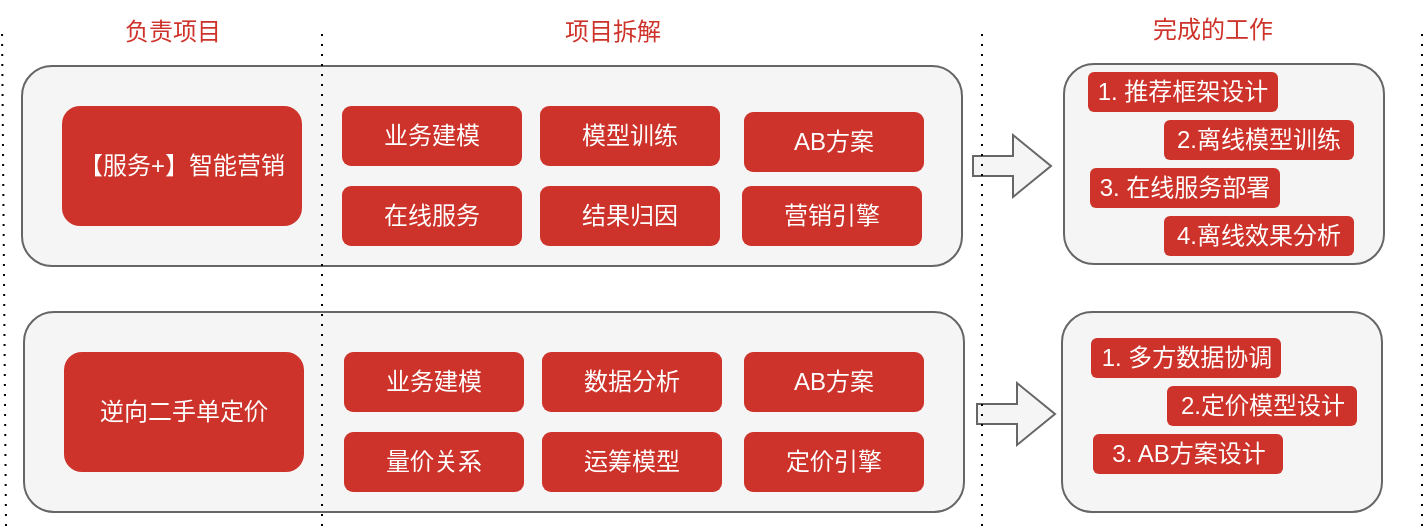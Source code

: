 <mxfile version="20.0.4" type="github">
  <diagram id="CmjZ321qXh3RZILmZCXj" name="第 1 页">
    <mxGraphModel dx="810" dy="453" grid="1" gridSize="10" guides="1" tooltips="1" connect="1" arrows="1" fold="1" page="1" pageScale="1" pageWidth="827" pageHeight="1169" math="0" shadow="0">
      <root>
        <mxCell id="0" />
        <mxCell id="1" parent="0" />
        <mxCell id="m7c0cfbOuJPa_niKVqYr-2" value="&lt;div style=&quot;text-align: justify;&quot;&gt;&lt;br&gt;&lt;/div&gt;" style="rounded=1;whiteSpace=wrap;html=1;align=center;strokeColor=#666666;fontColor=#333333;fillColor=#f5f5f5;" parent="1" vertex="1">
          <mxGeometry x="631" y="219" width="160" height="100" as="geometry" />
        </mxCell>
        <mxCell id="m7c0cfbOuJPa_niKVqYr-30" value="3. 在线服务部署" style="rounded=1;whiteSpace=wrap;html=1;fontColor=#FFFFFF;strokeColor=none;fillColor=#CD332A;" parent="m7c0cfbOuJPa_niKVqYr-2" vertex="1">
          <mxGeometry x="13" y="52" width="95" height="20" as="geometry" />
        </mxCell>
        <mxCell id="m7c0cfbOuJPa_niKVqYr-31" value="4.离线效果分析" style="rounded=1;whiteSpace=wrap;html=1;fontColor=#FFFFFF;strokeColor=none;fillColor=#CD332A;" parent="m7c0cfbOuJPa_niKVqYr-2" vertex="1">
          <mxGeometry x="50" y="76" width="95" height="20" as="geometry" />
        </mxCell>
        <mxCell id="m7c0cfbOuJPa_niKVqYr-1" value="" style="rounded=1;whiteSpace=wrap;html=1;fillColor=#f5f5f5;fontColor=#333333;strokeColor=#666666;" parent="1" vertex="1">
          <mxGeometry x="110" y="220" width="470" height="100" as="geometry" />
        </mxCell>
        <mxCell id="m7c0cfbOuJPa_niKVqYr-3" value="【服务+】智能营销" style="rounded=1;whiteSpace=wrap;html=1;fillColor=#CD332A;strokeColor=none;fontColor=#FFFFFF;" parent="1" vertex="1">
          <mxGeometry x="130" y="240" width="120" height="60" as="geometry" />
        </mxCell>
        <mxCell id="m7c0cfbOuJPa_niKVqYr-4" value="业务建模" style="rounded=1;whiteSpace=wrap;html=1;fillColor=#CD332A;strokeColor=none;fontColor=#FFFFFF;" parent="1" vertex="1">
          <mxGeometry x="270" y="240" width="90" height="30" as="geometry" />
        </mxCell>
        <mxCell id="m7c0cfbOuJPa_niKVqYr-5" value="模型训练" style="rounded=1;whiteSpace=wrap;html=1;fillColor=#CD332A;strokeColor=none;fontColor=#FFFFFF;" parent="1" vertex="1">
          <mxGeometry x="369" y="240" width="90" height="30" as="geometry" />
        </mxCell>
        <mxCell id="m7c0cfbOuJPa_niKVqYr-6" value="AB方案" style="rounded=1;whiteSpace=wrap;html=1;fillColor=#CD332A;fontColor=#FFFFFF;strokeColor=none;" parent="1" vertex="1">
          <mxGeometry x="471" y="243" width="90" height="30" as="geometry" />
        </mxCell>
        <mxCell id="m7c0cfbOuJPa_niKVqYr-7" value="营销引擎" style="rounded=1;whiteSpace=wrap;html=1;fillColor=#CD332A;strokeColor=none;fontColor=#FFFFFF;" parent="1" vertex="1">
          <mxGeometry x="470" y="280" width="90" height="30" as="geometry" />
        </mxCell>
        <mxCell id="m7c0cfbOuJPa_niKVqYr-8" value="在线服务" style="rounded=1;whiteSpace=wrap;html=1;fillColor=#CD332A;strokeColor=none;fontColor=#FFFFFF;" parent="1" vertex="1">
          <mxGeometry x="270" y="280" width="90" height="30" as="geometry" />
        </mxCell>
        <mxCell id="m7c0cfbOuJPa_niKVqYr-9" value="结果归因" style="rounded=1;whiteSpace=wrap;html=1;fillColor=#CD332A;strokeColor=none;fontColor=#FFFFFF;" parent="1" vertex="1">
          <mxGeometry x="369" y="280" width="90" height="30" as="geometry" />
        </mxCell>
        <mxCell id="m7c0cfbOuJPa_niKVqYr-10" value="" style="rounded=1;whiteSpace=wrap;html=1;fillColor=#f5f5f5;fontColor=#333333;strokeColor=#666666;" parent="1" vertex="1">
          <mxGeometry x="111" y="343" width="470" height="100" as="geometry" />
        </mxCell>
        <mxCell id="m7c0cfbOuJPa_niKVqYr-11" value="" style="rounded=1;whiteSpace=wrap;html=1;align=center;fillColor=#f5f5f5;fontColor=#333333;strokeColor=#666666;" parent="1" vertex="1">
          <mxGeometry x="630" y="343" width="160" height="100" as="geometry" />
        </mxCell>
        <mxCell id="m7c0cfbOuJPa_niKVqYr-12" value="逆向二手单定价" style="rounded=1;whiteSpace=wrap;html=1;fillColor=#CD332A;fontColor=#FFFFFF;strokeColor=none;" parent="1" vertex="1">
          <mxGeometry x="131" y="363" width="120" height="60" as="geometry" />
        </mxCell>
        <mxCell id="m7c0cfbOuJPa_niKVqYr-13" value="业务建模" style="rounded=1;whiteSpace=wrap;html=1;fillColor=#CD332A;strokeColor=none;fontColor=#FFFFFF;" parent="1" vertex="1">
          <mxGeometry x="271" y="363" width="90" height="30" as="geometry" />
        </mxCell>
        <mxCell id="m7c0cfbOuJPa_niKVqYr-14" value="数据分析" style="rounded=1;whiteSpace=wrap;html=1;fillColor=#CD332A;strokeColor=none;fontColor=#FFFFFF;" parent="1" vertex="1">
          <mxGeometry x="370" y="363" width="90" height="30" as="geometry" />
        </mxCell>
        <mxCell id="m7c0cfbOuJPa_niKVqYr-15" value="量价关系" style="rounded=1;whiteSpace=wrap;html=1;fillColor=#CD332A;strokeColor=none;fontColor=#FFFFFF;" parent="1" vertex="1">
          <mxGeometry x="271" y="403" width="90" height="30" as="geometry" />
        </mxCell>
        <mxCell id="m7c0cfbOuJPa_niKVqYr-16" value="定价引擎" style="rounded=1;whiteSpace=wrap;html=1;fillColor=#CD332A;strokeColor=none;fontColor=#FFFFFF;" parent="1" vertex="1">
          <mxGeometry x="471" y="403" width="90" height="30" as="geometry" />
        </mxCell>
        <mxCell id="m7c0cfbOuJPa_niKVqYr-17" value="AB方案" style="rounded=1;whiteSpace=wrap;html=1;fillColor=#CD332A;strokeColor=none;fontColor=#FFFFFF;" parent="1" vertex="1">
          <mxGeometry x="471" y="363" width="90" height="30" as="geometry" />
        </mxCell>
        <mxCell id="m7c0cfbOuJPa_niKVqYr-18" value="运筹模型" style="rounded=1;whiteSpace=wrap;html=1;fillColor=#CD332A;strokeColor=none;fontColor=#FFFFFF;" parent="1" vertex="1">
          <mxGeometry x="370" y="403" width="90" height="30" as="geometry" />
        </mxCell>
        <mxCell id="m7c0cfbOuJPa_niKVqYr-19" value="" style="shape=flexArrow;endArrow=classic;html=1;rounded=0;exitX=1;exitY=0.5;exitDx=0;exitDy=0;fillColor=#f5f5f5;strokeColor=#666666;" parent="1" edge="1">
          <mxGeometry width="50" height="50" relative="1" as="geometry">
            <mxPoint x="585" y="270" as="sourcePoint" />
            <mxPoint x="625" y="270" as="targetPoint" />
          </mxGeometry>
        </mxCell>
        <mxCell id="m7c0cfbOuJPa_niKVqYr-20" value="" style="shape=flexArrow;endArrow=classic;html=1;rounded=0;exitX=1;exitY=0.5;exitDx=0;exitDy=0;fillColor=#f5f5f5;strokeColor=#666666;" parent="1" edge="1">
          <mxGeometry width="50" height="50" relative="1" as="geometry">
            <mxPoint x="587" y="394" as="sourcePoint" />
            <mxPoint x="627" y="394" as="targetPoint" />
          </mxGeometry>
        </mxCell>
        <mxCell id="m7c0cfbOuJPa_niKVqYr-22" value="" style="endArrow=none;dashed=1;html=1;rounded=1;dashPattern=1 4;" parent="1" edge="1">
          <mxGeometry width="50" height="50" relative="1" as="geometry">
            <mxPoint x="260" y="450" as="sourcePoint" />
            <mxPoint x="260" y="200" as="targetPoint" />
          </mxGeometry>
        </mxCell>
        <mxCell id="m7c0cfbOuJPa_niKVqYr-23" value="" style="endArrow=none;dashed=1;html=1;rounded=0;dashPattern=1 4;" parent="1" edge="1">
          <mxGeometry width="50" height="50" relative="1" as="geometry">
            <mxPoint x="102" y="450" as="sourcePoint" />
            <mxPoint x="100" y="200" as="targetPoint" />
          </mxGeometry>
        </mxCell>
        <mxCell id="m7c0cfbOuJPa_niKVqYr-24" value="" style="endArrow=none;dashed=1;html=1;rounded=0;dashPattern=1 4;" parent="1" edge="1">
          <mxGeometry width="50" height="50" relative="1" as="geometry">
            <mxPoint x="590" y="450" as="sourcePoint" />
            <mxPoint x="590" y="200" as="targetPoint" />
          </mxGeometry>
        </mxCell>
        <mxCell id="m7c0cfbOuJPa_niKVqYr-25" value="" style="endArrow=none;dashed=1;html=1;rounded=0;dashPattern=1 4;" parent="1" edge="1">
          <mxGeometry width="50" height="50" relative="1" as="geometry">
            <mxPoint x="810" y="450" as="sourcePoint" />
            <mxPoint x="810" y="200" as="targetPoint" />
          </mxGeometry>
        </mxCell>
        <mxCell id="m7c0cfbOuJPa_niKVqYr-28" value="1. 推荐框架设计" style="rounded=1;whiteSpace=wrap;html=1;fontColor=#FFFFFF;strokeColor=none;fillColor=#CD332A;" parent="1" vertex="1">
          <mxGeometry x="643" y="223" width="95" height="20" as="geometry" />
        </mxCell>
        <mxCell id="m7c0cfbOuJPa_niKVqYr-29" value="2.离线模型训练" style="rounded=1;whiteSpace=wrap;html=1;fontColor=#FFFFFF;strokeColor=none;fillColor=#CD332A;" parent="1" vertex="1">
          <mxGeometry x="681" y="247" width="95" height="20" as="geometry" />
        </mxCell>
        <mxCell id="m7c0cfbOuJPa_niKVqYr-32" value="3. AB方案设计" style="rounded=1;whiteSpace=wrap;html=1;fontColor=#FFFFFF;strokeColor=none;fillColor=#CD332A;" parent="1" vertex="1">
          <mxGeometry x="645.5" y="404" width="95" height="20" as="geometry" />
        </mxCell>
        <mxCell id="m7c0cfbOuJPa_niKVqYr-34" value="1. 多方数据协调" style="rounded=1;whiteSpace=wrap;html=1;fontColor=#FFFFFF;strokeColor=none;fillColor=#CD332A;" parent="1" vertex="1">
          <mxGeometry x="644.5" y="356" width="95" height="20" as="geometry" />
        </mxCell>
        <mxCell id="m7c0cfbOuJPa_niKVqYr-35" value="2.定价模型设计" style="rounded=1;whiteSpace=wrap;html=1;fontColor=#FFFFFF;strokeColor=none;fillColor=#CD332A;" parent="1" vertex="1">
          <mxGeometry x="682.5" y="380" width="95" height="20" as="geometry" />
        </mxCell>
        <mxCell id="m7c0cfbOuJPa_niKVqYr-37" value="负责项目" style="text;html=1;align=center;verticalAlign=middle;resizable=0;points=[];autosize=1;strokeColor=none;fillColor=none;fontColor=#CD332A;" parent="1" vertex="1">
          <mxGeometry x="150" y="188" width="70" height="30" as="geometry" />
        </mxCell>
        <mxCell id="m7c0cfbOuJPa_niKVqYr-38" value="项目拆解" style="text;html=1;align=center;verticalAlign=middle;resizable=0;points=[];autosize=1;strokeColor=none;fillColor=none;fontColor=#CD332A;" parent="1" vertex="1">
          <mxGeometry x="370" y="188" width="70" height="30" as="geometry" />
        </mxCell>
        <mxCell id="m7c0cfbOuJPa_niKVqYr-40" value="完成的工作" style="text;html=1;align=center;verticalAlign=middle;resizable=0;points=[];autosize=1;strokeColor=none;fillColor=none;fontColor=#CD332A;" parent="1" vertex="1">
          <mxGeometry x="664.5" y="187" width="80" height="30" as="geometry" />
        </mxCell>
      </root>
    </mxGraphModel>
  </diagram>
</mxfile>
